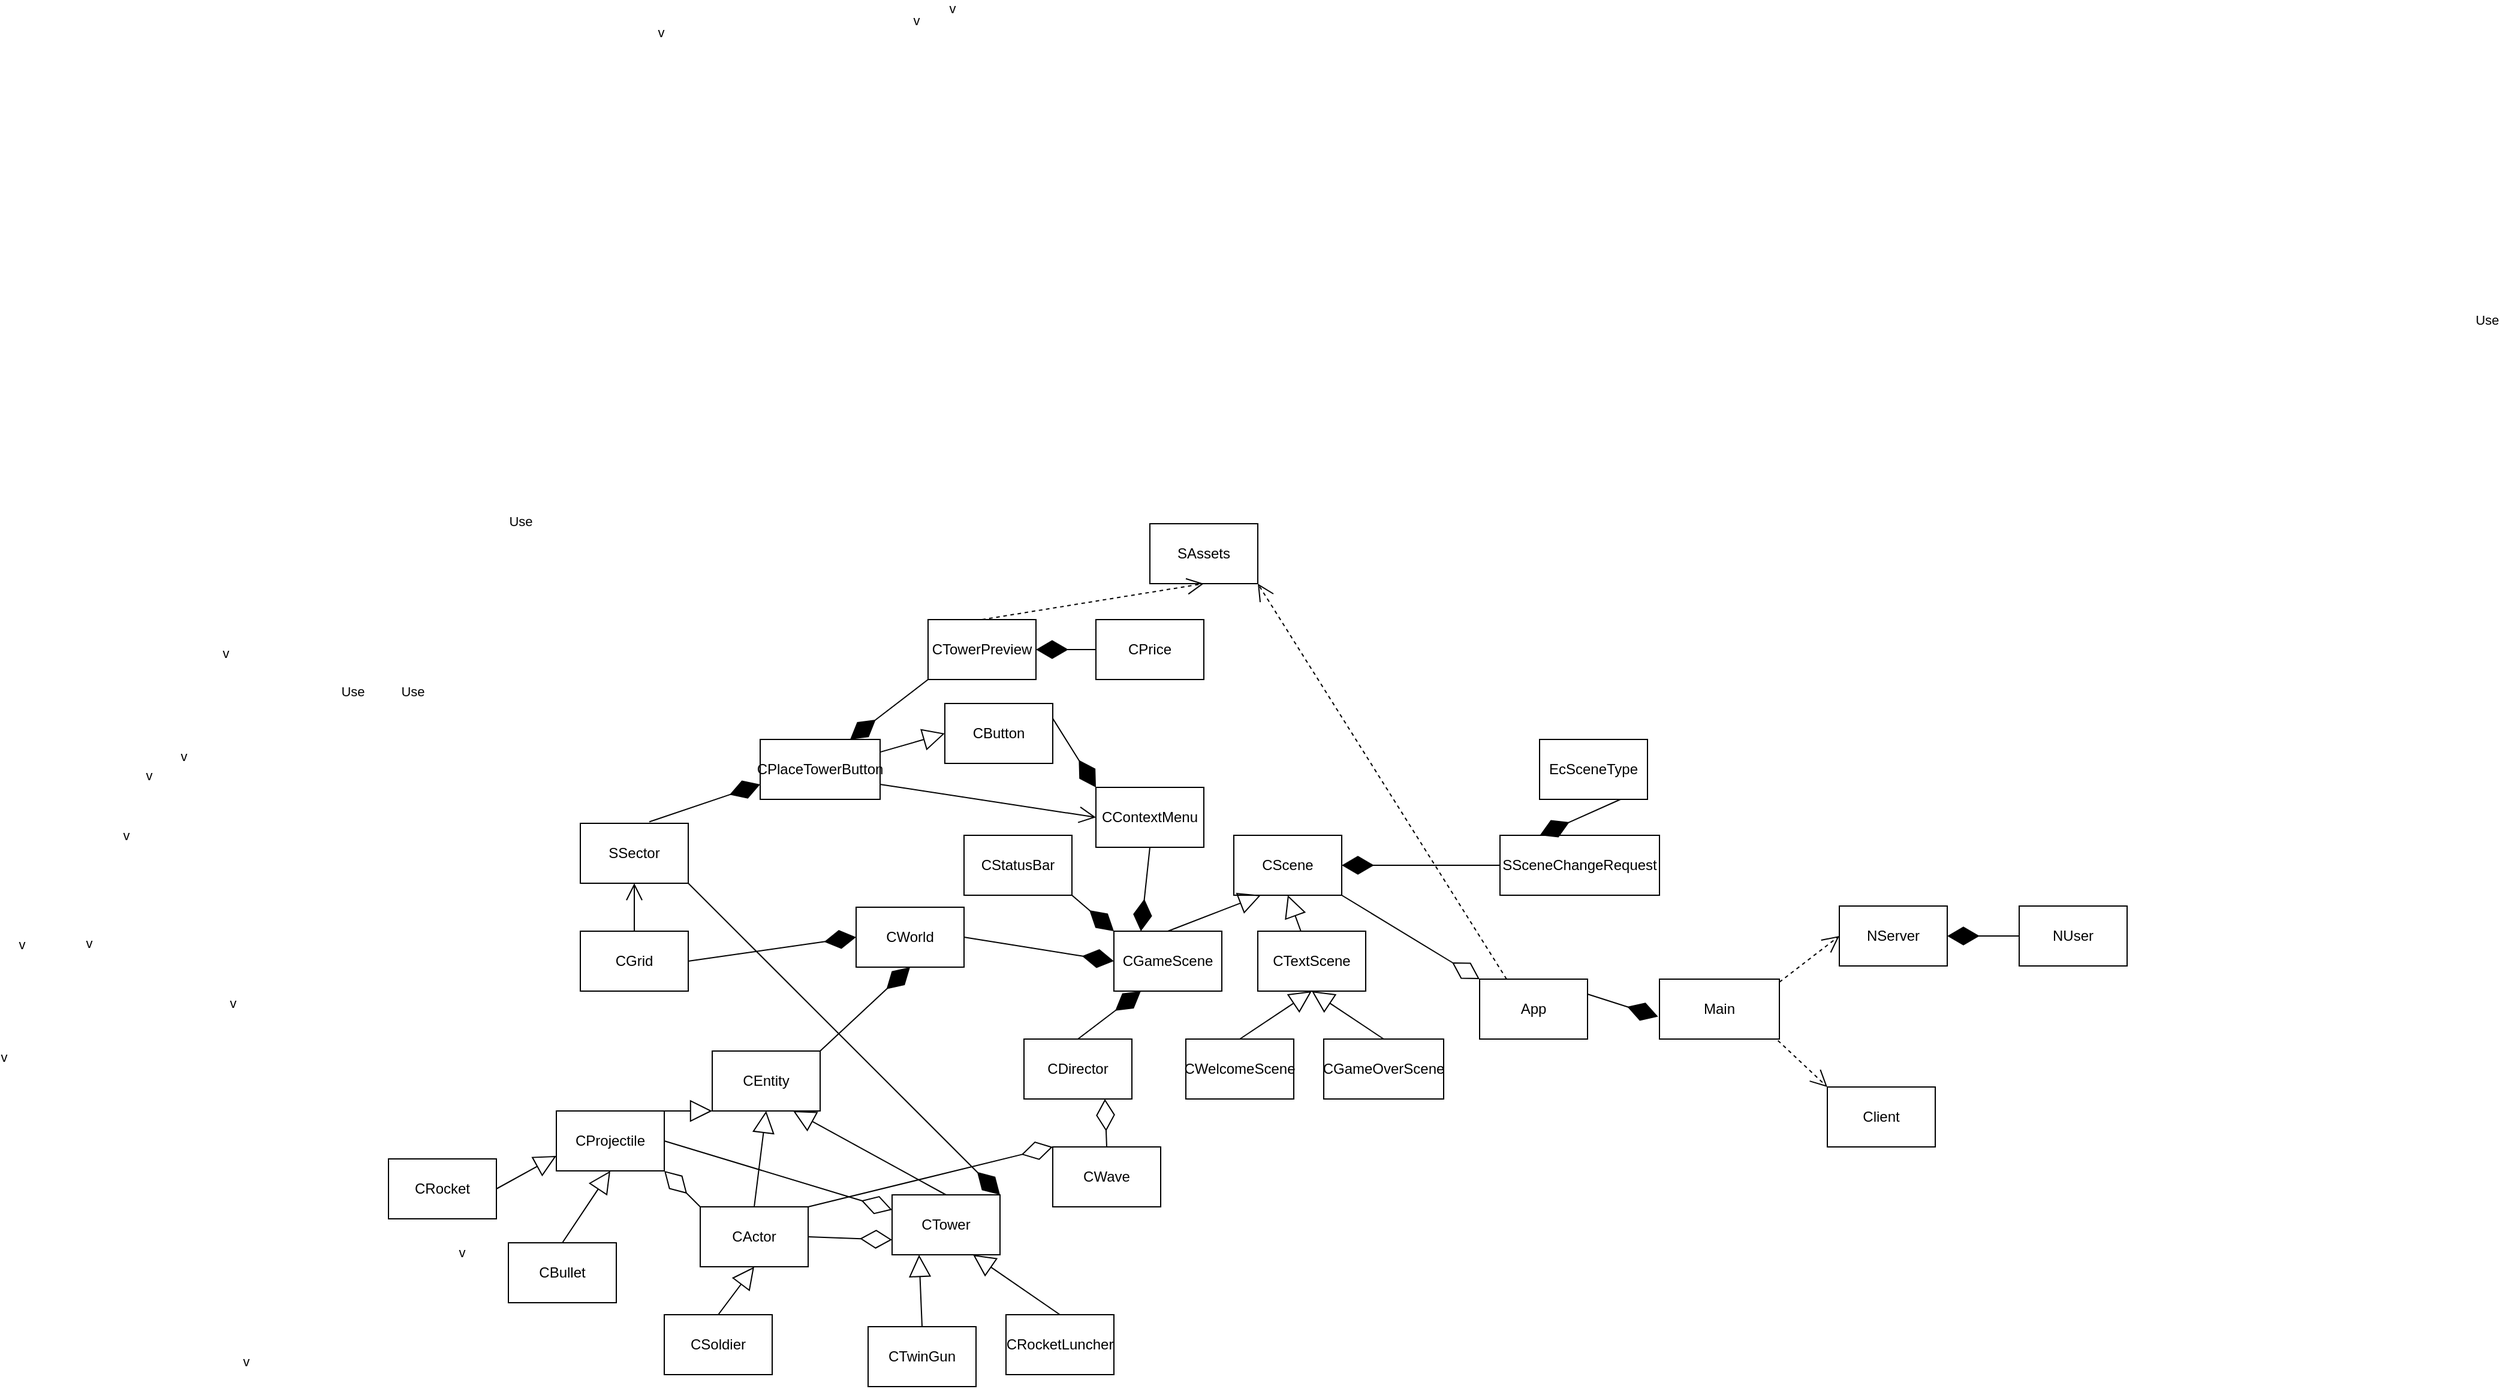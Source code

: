 <mxfile version="20.0.3" type="device"><diagram id="tBBNXYrWGHMx48l2aMMa" name="Page-1"><mxGraphModel dx="2258" dy="1862" grid="1" gridSize="10" guides="1" tooltips="1" connect="1" arrows="1" fold="1" page="1" pageScale="1" pageWidth="827" pageHeight="1169" math="0" shadow="0"><root><mxCell id="0"/><mxCell id="1" parent="0"/><mxCell id="cnyk5yecXKjkI2Rec77u-5" value="SAssets" style="rounded=0;whiteSpace=wrap;html=1;" parent="1" vertex="1"><mxGeometry x="495" y="170" width="90" height="50" as="geometry"/></mxCell><mxCell id="cnyk5yecXKjkI2Rec77u-9" value="CSoldier" style="rounded=0;whiteSpace=wrap;html=1;" parent="1" vertex="1"><mxGeometry x="90" y="830" width="90" height="50" as="geometry"/></mxCell><mxCell id="cnyk5yecXKjkI2Rec77u-14" value="Client" style="rounded=0;whiteSpace=wrap;html=1;" parent="1" vertex="1"><mxGeometry x="1060" y="640" width="90" height="50" as="geometry"/></mxCell><mxCell id="cnyk5yecXKjkI2Rec77u-15" value="NServer" style="rounded=0;whiteSpace=wrap;html=1;" parent="1" vertex="1"><mxGeometry x="1070" y="489" width="90" height="50" as="geometry"/></mxCell><mxCell id="cnyk5yecXKjkI2Rec77u-16" value="CBullet" style="rounded=0;whiteSpace=wrap;html=1;" parent="1" vertex="1"><mxGeometry x="-40" y="770" width="90" height="50" as="geometry"/></mxCell><mxCell id="cnyk5yecXKjkI2Rec77u-17" value="CProjectile" style="rounded=0;whiteSpace=wrap;html=1;" parent="1" vertex="1"><mxGeometry y="660" width="90" height="50" as="geometry"/></mxCell><mxCell id="cnyk5yecXKjkI2Rec77u-18" value="CTwinGun" style="rounded=0;whiteSpace=wrap;html=1;" parent="1" vertex="1"><mxGeometry x="260" y="840" width="90" height="50" as="geometry"/></mxCell><mxCell id="cnyk5yecXKjkI2Rec77u-19" value="NUser" style="rounded=0;whiteSpace=wrap;html=1;" parent="1" vertex="1"><mxGeometry x="1220" y="489" width="90" height="50" as="geometry"/></mxCell><mxCell id="cnyk5yecXKjkI2Rec77u-20" value="CActor" style="rounded=0;whiteSpace=wrap;html=1;" parent="1" vertex="1"><mxGeometry x="120" y="740" width="90" height="50" as="geometry"/></mxCell><mxCell id="cnyk5yecXKjkI2Rec77u-21" value="CRocketLuncher" style="rounded=0;whiteSpace=wrap;html=1;" parent="1" vertex="1"><mxGeometry x="375" y="830" width="90" height="50" as="geometry"/></mxCell><mxCell id="cnyk5yecXKjkI2Rec77u-22" value="CTower" style="rounded=0;whiteSpace=wrap;html=1;" parent="1" vertex="1"><mxGeometry x="280" y="730" width="90" height="50" as="geometry"/></mxCell><mxCell id="cnyk5yecXKjkI2Rec77u-24" value="CEntity" style="rounded=0;whiteSpace=wrap;html=1;" parent="1" vertex="1"><mxGeometry x="130" y="610" width="90" height="50" as="geometry"/></mxCell><mxCell id="cnyk5yecXKjkI2Rec77u-25" value="CGameOverScene" style="rounded=0;whiteSpace=wrap;html=1;" parent="1" vertex="1"><mxGeometry x="640" y="600" width="100" height="50" as="geometry"/></mxCell><mxCell id="cnyk5yecXKjkI2Rec77u-26" value="CScene" style="rounded=0;whiteSpace=wrap;html=1;" parent="1" vertex="1"><mxGeometry x="565" y="430" width="90" height="50" as="geometry"/></mxCell><mxCell id="cnyk5yecXKjkI2Rec77u-27" value="SSceneChangeRequest" style="rounded=0;whiteSpace=wrap;html=1;" parent="1" vertex="1"><mxGeometry x="787" y="430" width="133" height="50" as="geometry"/></mxCell><mxCell id="cnyk5yecXKjkI2Rec77u-28" value="EcSceneType" style="rounded=0;whiteSpace=wrap;html=1;" parent="1" vertex="1"><mxGeometry x="820" y="350" width="90" height="50" as="geometry"/></mxCell><mxCell id="cnyk5yecXKjkI2Rec77u-29" value="CTextScene" style="rounded=0;whiteSpace=wrap;html=1;" parent="1" vertex="1"><mxGeometry x="585" y="510" width="90" height="50" as="geometry"/></mxCell><mxCell id="cnyk5yecXKjkI2Rec77u-30" value="CGameScene" style="rounded=0;whiteSpace=wrap;html=1;" parent="1" vertex="1"><mxGeometry x="465" y="510" width="90" height="50" as="geometry"/></mxCell><mxCell id="cnyk5yecXKjkI2Rec77u-31" value="CWelcomeScene" style="rounded=0;whiteSpace=wrap;html=1;" parent="1" vertex="1"><mxGeometry x="525" y="600" width="90" height="50" as="geometry"/></mxCell><mxCell id="cnyk5yecXKjkI2Rec77u-32" value="CButton" style="rounded=0;whiteSpace=wrap;html=1;" parent="1" vertex="1"><mxGeometry x="324" y="320" width="90" height="50" as="geometry"/></mxCell><mxCell id="cnyk5yecXKjkI2Rec77u-33" value="CContextMenu" style="rounded=0;whiteSpace=wrap;html=1;" parent="1" vertex="1"><mxGeometry x="450" y="390" width="90" height="50" as="geometry"/></mxCell><mxCell id="cnyk5yecXKjkI2Rec77u-34" value="CPlaceTowerButton" style="rounded=0;whiteSpace=wrap;html=1;" parent="1" vertex="1"><mxGeometry x="170" y="350" width="100" height="50" as="geometry"/></mxCell><mxCell id="cnyk5yecXKjkI2Rec77u-35" value="CPrice" style="rounded=0;whiteSpace=wrap;html=1;" parent="1" vertex="1"><mxGeometry x="450" y="250" width="90" height="50" as="geometry"/></mxCell><mxCell id="cnyk5yecXKjkI2Rec77u-36" value="CStatusBar" style="rounded=0;whiteSpace=wrap;html=1;" parent="1" vertex="1"><mxGeometry x="340" y="430" width="90" height="50" as="geometry"/></mxCell><mxCell id="cnyk5yecXKjkI2Rec77u-37" value="CTowerPreview" style="rounded=0;whiteSpace=wrap;html=1;" parent="1" vertex="1"><mxGeometry x="310" y="250" width="90" height="50" as="geometry"/></mxCell><mxCell id="cnyk5yecXKjkI2Rec77u-38" value="CDirector" style="rounded=0;whiteSpace=wrap;html=1;" parent="1" vertex="1"><mxGeometry x="390" y="600" width="90" height="50" as="geometry"/></mxCell><mxCell id="cnyk5yecXKjkI2Rec77u-39" value="CGrid" style="rounded=0;whiteSpace=wrap;html=1;" parent="1" vertex="1"><mxGeometry x="20" y="510" width="90" height="50" as="geometry"/></mxCell><mxCell id="cnyk5yecXKjkI2Rec77u-40" value="SSector" style="rounded=0;whiteSpace=wrap;html=1;" parent="1" vertex="1"><mxGeometry x="20" y="420" width="90" height="50" as="geometry"/></mxCell><mxCell id="cnyk5yecXKjkI2Rec77u-41" value="CWave" style="rounded=0;whiteSpace=wrap;html=1;" parent="1" vertex="1"><mxGeometry x="414" y="690" width="90" height="50" as="geometry"/></mxCell><mxCell id="cnyk5yecXKjkI2Rec77u-42" value="CWorld" style="rounded=0;whiteSpace=wrap;html=1;" parent="1" vertex="1"><mxGeometry x="250" y="490" width="90" height="50" as="geometry"/></mxCell><mxCell id="cnyk5yecXKjkI2Rec77u-43" value="App" style="rounded=0;whiteSpace=wrap;html=1;" parent="1" vertex="1"><mxGeometry x="770" y="550" width="90" height="50" as="geometry"/></mxCell><mxCell id="cnyk5yecXKjkI2Rec77u-48" value="v" style="endArrow=block;endSize=16;endFill=0;html=1;rounded=0;exitX=0.5;exitY=0;exitDx=0;exitDy=0;" parent="1" source="cnyk5yecXKjkI2Rec77u-17" edge="1"><mxGeometry x="-1" y="328" width="160" relative="1" as="geometry"><mxPoint x="40" y="780" as="sourcePoint"/><mxPoint x="130" y="660" as="targetPoint"/><mxPoint x="-315" y="238" as="offset"/></mxGeometry></mxCell><mxCell id="cnyk5yecXKjkI2Rec77u-49" value="v" style="endArrow=block;endSize=16;endFill=0;html=1;rounded=0;entryX=0.5;entryY=1;entryDx=0;entryDy=0;exitX=0.5;exitY=0;exitDx=0;exitDy=0;" parent="1" source="cnyk5yecXKjkI2Rec77u-20" target="cnyk5yecXKjkI2Rec77u-24" edge="1"><mxGeometry x="1" y="582" width="160" relative="1" as="geometry"><mxPoint x="65" y="700" as="sourcePoint"/><mxPoint x="162.5" y="670" as="targetPoint"/><mxPoint x="13" y="-68" as="offset"/></mxGeometry></mxCell><mxCell id="cnyk5yecXKjkI2Rec77u-50" value="v" style="endArrow=block;endSize=16;endFill=0;html=1;rounded=0;entryX=0.75;entryY=1;entryDx=0;entryDy=0;exitX=0.5;exitY=0;exitDx=0;exitDy=0;" parent="1" source="cnyk5yecXKjkI2Rec77u-22" target="cnyk5yecXKjkI2Rec77u-24" edge="1"><mxGeometry x="1" y="641" width="160" relative="1" as="geometry"><mxPoint x="185" y="700" as="sourcePoint"/><mxPoint x="185" y="670" as="targetPoint"/><mxPoint x="-335" y="-701" as="offset"/><Array as="points"/></mxGeometry></mxCell><mxCell id="cnyk5yecXKjkI2Rec77u-51" value="v" style="endArrow=block;endSize=16;endFill=0;html=1;rounded=0;entryX=0.75;entryY=1;entryDx=0;entryDy=0;exitX=0.5;exitY=0;exitDx=0;exitDy=0;" parent="1" source="cnyk5yecXKjkI2Rec77u-21" target="cnyk5yecXKjkI2Rec77u-22" edge="1"><mxGeometry x="1" y="694" width="160" relative="1" as="geometry"><mxPoint x="315.0" y="700" as="sourcePoint"/><mxPoint x="207.5" y="670" as="targetPoint"/><mxPoint x="-33" y="-573" as="offset"/><Array as="points"/></mxGeometry></mxCell><mxCell id="cnyk5yecXKjkI2Rec77u-52" value="v" style="endArrow=block;endSize=16;endFill=0;html=1;rounded=0;entryX=0.25;entryY=1;entryDx=0;entryDy=0;exitX=0.5;exitY=0;exitDx=0;exitDy=0;" parent="1" source="cnyk5yecXKjkI2Rec77u-18" target="cnyk5yecXKjkI2Rec77u-22" edge="1"><mxGeometry x="-1" y="558" width="160" relative="1" as="geometry"><mxPoint x="375" y="780" as="sourcePoint"/><mxPoint x="337.5" y="750" as="targetPoint"/><mxPoint x="-6" y="6" as="offset"/><Array as="points"/></mxGeometry></mxCell><mxCell id="cnyk5yecXKjkI2Rec77u-53" value="v" style="endArrow=block;endSize=16;endFill=0;html=1;rounded=0;entryX=0.5;entryY=1;entryDx=0;entryDy=0;exitX=0.5;exitY=0;exitDx=0;exitDy=0;" parent="1" source="cnyk5yecXKjkI2Rec77u-9" target="cnyk5yecXKjkI2Rec77u-20" edge="1"><mxGeometry x="-1" y="565" width="160" relative="1" as="geometry"><mxPoint x="255.0" y="780" as="sourcePoint"/><mxPoint x="292.5" y="750" as="targetPoint"/><mxPoint x="-144" y="124" as="offset"/><Array as="points"/></mxGeometry></mxCell><mxCell id="cnyk5yecXKjkI2Rec77u-54" value="v" style="endArrow=block;endSize=16;endFill=0;html=1;rounded=0;entryX=0.5;entryY=1;entryDx=0;entryDy=0;exitX=0.5;exitY=0;exitDx=0;exitDy=0;" parent="1" source="cnyk5yecXKjkI2Rec77u-16" target="cnyk5yecXKjkI2Rec77u-17" edge="1"><mxGeometry x="1" y="228" width="160" relative="1" as="geometry"><mxPoint x="135" y="780" as="sourcePoint"/><mxPoint x="185" y="750" as="targetPoint"/><mxPoint x="-166" y="-220" as="offset"/><Array as="points"/></mxGeometry></mxCell><mxCell id="cnyk5yecXKjkI2Rec77u-57" value="v" style="endArrow=block;endSize=16;endFill=0;html=1;rounded=0;entryX=0.5;entryY=1;entryDx=0;entryDy=0;exitX=0.5;exitY=0;exitDx=0;exitDy=0;" parent="1" source="cnyk5yecXKjkI2Rec77u-25" target="cnyk5yecXKjkI2Rec77u-29" edge="1"><mxGeometry x="1" y="998" width="160" relative="1" as="geometry"><mxPoint x="360" y="610.0" as="sourcePoint"/><mxPoint x="322.5" y="580.0" as="targetPoint"/><mxPoint x="-436" y="-960" as="offset"/><Array as="points"/></mxGeometry></mxCell><mxCell id="cnyk5yecXKjkI2Rec77u-58" value="v" style="endArrow=block;endSize=16;endFill=0;html=1;rounded=0;entryX=0.5;entryY=1;entryDx=0;entryDy=0;" parent="1" source="cnyk5yecXKjkI2Rec77u-29" target="cnyk5yecXKjkI2Rec77u-26" edge="1"><mxGeometry x="1" y="955" width="160" relative="1" as="geometry"><mxPoint x="705" y="610.0" as="sourcePoint"/><mxPoint x="640" y="570.0" as="targetPoint"/><mxPoint x="-52" y="-426" as="offset"/><Array as="points"/></mxGeometry></mxCell><mxCell id="cnyk5yecXKjkI2Rec77u-59" value="v" style="endArrow=block;endSize=16;endFill=0;html=1;rounded=0;entryX=0.5;entryY=1;entryDx=0;entryDy=0;exitX=0.5;exitY=0;exitDx=0;exitDy=0;" parent="1" source="cnyk5yecXKjkI2Rec77u-31" target="cnyk5yecXKjkI2Rec77u-29" edge="1"><mxGeometry x="1" y="875" width="160" relative="1" as="geometry"><mxPoint x="715" y="620.0" as="sourcePoint"/><mxPoint x="650" y="580.0" as="targetPoint"/><mxPoint x="155" y="-82" as="offset"/><Array as="points"/></mxGeometry></mxCell><mxCell id="cnyk5yecXKjkI2Rec77u-60" value="v" style="endArrow=block;endSize=16;endFill=0;html=1;rounded=0;entryX=0.25;entryY=1;entryDx=0;entryDy=0;exitX=0.5;exitY=0;exitDx=0;exitDy=0;" parent="1" source="cnyk5yecXKjkI2Rec77u-30" target="cnyk5yecXKjkI2Rec77u-26" edge="1"><mxGeometry x="1" y="784" width="160" relative="1" as="geometry"><mxPoint x="725" y="630.0" as="sourcePoint"/><mxPoint x="660" y="590.0" as="targetPoint"/><mxPoint x="26" y="-9" as="offset"/><Array as="points"/></mxGeometry></mxCell><mxCell id="cnyk5yecXKjkI2Rec77u-61" value="v" style="endArrow=block;endSize=16;endFill=0;html=1;rounded=0;entryX=0;entryY=0.5;entryDx=0;entryDy=0;" parent="1" source="cnyk5yecXKjkI2Rec77u-34" target="cnyk5yecXKjkI2Rec77u-32" edge="1"><mxGeometry x="-1" y="625" width="160" relative="1" as="geometry"><mxPoint x="65" y="700" as="sourcePoint"/><mxPoint x="162.5" y="670" as="targetPoint"/><mxPoint x="-10" as="offset"/></mxGeometry></mxCell><mxCell id="cnyk5yecXKjkI2Rec77u-73" value="" style="endArrow=diamondThin;endFill=1;endSize=24;html=1;rounded=0;entryX=0.5;entryY=1;entryDx=0;entryDy=0;exitX=1;exitY=0;exitDx=0;exitDy=0;" parent="1" source="cnyk5yecXKjkI2Rec77u-24" target="cnyk5yecXKjkI2Rec77u-42" edge="1"><mxGeometry width="160" relative="1" as="geometry"><mxPoint x="337.5" y="700" as="sourcePoint"/><mxPoint x="337.5" y="570" as="targetPoint"/></mxGeometry></mxCell><mxCell id="cnyk5yecXKjkI2Rec77u-75" value="" style="endArrow=diamondThin;endFill=1;endSize=24;html=1;rounded=0;entryX=0;entryY=0.5;entryDx=0;entryDy=0;exitX=1;exitY=0.5;exitDx=0;exitDy=0;" parent="1" source="cnyk5yecXKjkI2Rec77u-39" target="cnyk5yecXKjkI2Rec77u-42" edge="1"><mxGeometry width="160" relative="1" as="geometry"><mxPoint x="230" y="700" as="sourcePoint"/><mxPoint x="315" y="570" as="targetPoint"/></mxGeometry></mxCell><mxCell id="cnyk5yecXKjkI2Rec77u-78" value="" style="endArrow=diamondThin;endFill=1;endSize=24;html=1;rounded=0;exitX=1;exitY=0.5;exitDx=0;exitDy=0;entryX=0;entryY=0.5;entryDx=0;entryDy=0;" parent="1" source="cnyk5yecXKjkI2Rec77u-42" target="cnyk5yecXKjkI2Rec77u-30" edge="1"><mxGeometry width="160" relative="1" as="geometry"><mxPoint x="337.5" y="700" as="sourcePoint"/><mxPoint x="460" y="530" as="targetPoint"/></mxGeometry></mxCell><mxCell id="cnyk5yecXKjkI2Rec77u-79" value="" style="endArrow=diamondThin;endFill=1;endSize=24;html=1;rounded=0;exitX=1;exitY=1;exitDx=0;exitDy=0;entryX=0;entryY=0;entryDx=0;entryDy=0;" parent="1" source="cnyk5yecXKjkI2Rec77u-36" target="cnyk5yecXKjkI2Rec77u-30" edge="1"><mxGeometry width="160" relative="1" as="geometry"><mxPoint x="360" y="545" as="sourcePoint"/><mxPoint x="475" y="545" as="targetPoint"/></mxGeometry></mxCell><mxCell id="cnyk5yecXKjkI2Rec77u-80" value="" style="endArrow=diamondThin;endFill=1;endSize=24;html=1;rounded=0;exitX=0.5;exitY=1;exitDx=0;exitDy=0;entryX=0.25;entryY=0;entryDx=0;entryDy=0;" parent="1" source="cnyk5yecXKjkI2Rec77u-33" target="cnyk5yecXKjkI2Rec77u-30" edge="1"><mxGeometry width="160" relative="1" as="geometry"><mxPoint x="410" y="490" as="sourcePoint"/><mxPoint x="475" y="520" as="targetPoint"/></mxGeometry></mxCell><mxCell id="cnyk5yecXKjkI2Rec77u-81" value="" style="endArrow=diamondThin;endFill=1;endSize=24;html=1;rounded=0;exitX=0.5;exitY=0;exitDx=0;exitDy=0;entryX=0.25;entryY=1;entryDx=0;entryDy=0;" parent="1" source="cnyk5yecXKjkI2Rec77u-38" target="cnyk5yecXKjkI2Rec77u-30" edge="1"><mxGeometry width="160" relative="1" as="geometry"><mxPoint x="360" y="545" as="sourcePoint"/><mxPoint x="475" y="545" as="targetPoint"/></mxGeometry></mxCell><mxCell id="cnyk5yecXKjkI2Rec77u-82" value="" style="endArrow=diamondThin;endFill=1;endSize=24;html=1;rounded=0;exitX=0;exitY=0.5;exitDx=0;exitDy=0;entryX=1;entryY=0.5;entryDx=0;entryDy=0;" parent="1" source="cnyk5yecXKjkI2Rec77u-27" target="cnyk5yecXKjkI2Rec77u-26" edge="1"><mxGeometry width="160" relative="1" as="geometry"><mxPoint x="675" y="420" as="sourcePoint"/><mxPoint x="687.5" y="490" as="targetPoint"/></mxGeometry></mxCell><mxCell id="cnyk5yecXKjkI2Rec77u-83" value="" style="endArrow=diamondThin;endFill=0;endSize=24;html=1;rounded=0;entryX=0;entryY=0;entryDx=0;entryDy=0;exitX=1;exitY=1;exitDx=0;exitDy=0;" parent="1" source="cnyk5yecXKjkI2Rec77u-26" target="cnyk5yecXKjkI2Rec77u-43" edge="1"><mxGeometry width="160" relative="1" as="geometry"><mxPoint x="700" y="530" as="sourcePoint"/><mxPoint x="640" y="430" as="targetPoint"/></mxGeometry></mxCell><mxCell id="cnyk5yecXKjkI2Rec77u-84" value="" style="endArrow=diamondThin;endFill=0;endSize=24;html=1;rounded=0;exitX=1;exitY=0;exitDx=0;exitDy=0;entryX=0;entryY=0;entryDx=0;entryDy=0;" parent="1" source="cnyk5yecXKjkI2Rec77u-20" target="cnyk5yecXKjkI2Rec77u-41" edge="1"><mxGeometry width="160" relative="1" as="geometry"><mxPoint x="480" y="680" as="sourcePoint"/><mxPoint x="420" y="690" as="targetPoint"/><Array as="points"/></mxGeometry></mxCell><mxCell id="cnyk5yecXKjkI2Rec77u-86" value="" style="endArrow=diamondThin;endFill=1;endSize=24;html=1;rounded=0;exitX=0;exitY=0.5;exitDx=0;exitDy=0;entryX=1;entryY=0.5;entryDx=0;entryDy=0;" parent="1" source="cnyk5yecXKjkI2Rec77u-35" target="cnyk5yecXKjkI2Rec77u-37" edge="1"><mxGeometry width="160" relative="1" as="geometry"><mxPoint x="747.0" y="465" as="sourcePoint"/><mxPoint x="665" y="465" as="targetPoint"/></mxGeometry></mxCell><mxCell id="cnyk5yecXKjkI2Rec77u-89" value="Use" style="endArrow=open;endSize=12;dashed=1;html=1;rounded=0;entryX=0.5;entryY=1;entryDx=0;entryDy=0;exitX=0.5;exitY=0;exitDx=0;exitDy=0;" parent="1" source="cnyk5yecXKjkI2Rec77u-37" target="cnyk5yecXKjkI2Rec77u-5" edge="1"><mxGeometry x="-1" y="661" width="160" relative="1" as="geometry"><mxPoint x="480" y="300" as="sourcePoint"/><mxPoint x="640" y="300" as="targetPoint"/><mxPoint x="-279" y="570" as="offset"/></mxGeometry></mxCell><mxCell id="cnyk5yecXKjkI2Rec77u-90" value="" style="endArrow=diamondThin;endFill=0;endSize=24;html=1;rounded=0;entryX=0.75;entryY=1;entryDx=0;entryDy=0;exitX=0.5;exitY=0;exitDx=0;exitDy=0;" parent="1" source="cnyk5yecXKjkI2Rec77u-41" target="cnyk5yecXKjkI2Rec77u-38" edge="1"><mxGeometry width="160" relative="1" as="geometry"><mxPoint x="514" y="712.5" as="sourcePoint"/><mxPoint x="575" y="712.5" as="targetPoint"/></mxGeometry></mxCell><mxCell id="cnyk5yecXKjkI2Rec77u-92" value="" style="endArrow=open;endFill=1;endSize=12;html=1;rounded=0;exitX=0.5;exitY=0;exitDx=0;exitDy=0;entryX=0.5;entryY=1;entryDx=0;entryDy=0;" parent="1" source="cnyk5yecXKjkI2Rec77u-39" target="cnyk5yecXKjkI2Rec77u-40" edge="1"><mxGeometry width="160" relative="1" as="geometry"><mxPoint x="390" y="430" as="sourcePoint"/><mxPoint x="550" y="430" as="targetPoint"/></mxGeometry></mxCell><mxCell id="cnyk5yecXKjkI2Rec77u-93" value="" style="endArrow=diamondThin;endFill=1;endSize=24;html=1;rounded=0;entryX=0.75;entryY=0;entryDx=0;entryDy=0;exitX=0;exitY=1;exitDx=0;exitDy=0;" parent="1" source="cnyk5yecXKjkI2Rec77u-37" target="cnyk5yecXKjkI2Rec77u-34" edge="1"><mxGeometry width="160" relative="1" as="geometry"><mxPoint x="390" y="430" as="sourcePoint"/><mxPoint x="550" y="430" as="targetPoint"/></mxGeometry></mxCell><mxCell id="cnyk5yecXKjkI2Rec77u-94" value="" style="endArrow=diamondThin;endFill=1;endSize=24;html=1;rounded=0;entryX=0;entryY=0.75;entryDx=0;entryDy=0;exitX=0.639;exitY=-0.025;exitDx=0;exitDy=0;exitPerimeter=0;" parent="1" source="cnyk5yecXKjkI2Rec77u-40" target="cnyk5yecXKjkI2Rec77u-34" edge="1"><mxGeometry width="160" relative="1" as="geometry"><mxPoint x="390" y="430" as="sourcePoint"/><mxPoint x="550" y="430" as="targetPoint"/></mxGeometry></mxCell><mxCell id="cnyk5yecXKjkI2Rec77u-95" value="" style="endArrow=diamondThin;endFill=1;endSize=24;html=1;rounded=0;entryX=1;entryY=0;entryDx=0;entryDy=0;exitX=1;exitY=1;exitDx=0;exitDy=0;" parent="1" source="cnyk5yecXKjkI2Rec77u-40" target="cnyk5yecXKjkI2Rec77u-22" edge="1"><mxGeometry width="160" relative="1" as="geometry"><mxPoint x="87.51" y="428.75" as="sourcePoint"/><mxPoint x="180" y="397.5" as="targetPoint"/></mxGeometry></mxCell><mxCell id="cnyk5yecXKjkI2Rec77u-96" value="" style="endArrow=diamondThin;endFill=0;endSize=24;html=1;rounded=0;exitX=1;exitY=0.5;exitDx=0;exitDy=0;entryX=0;entryY=0.75;entryDx=0;entryDy=0;" parent="1" source="cnyk5yecXKjkI2Rec77u-20" target="cnyk5yecXKjkI2Rec77u-22" edge="1"><mxGeometry width="160" relative="1" as="geometry"><mxPoint x="390" y="550" as="sourcePoint"/><mxPoint x="550" y="550" as="targetPoint"/></mxGeometry></mxCell><mxCell id="cnyk5yecXKjkI2Rec77u-98" value="" style="endArrow=diamondThin;endFill=0;endSize=24;html=1;rounded=0;entryX=1;entryY=1;entryDx=0;entryDy=0;exitX=0;exitY=0;exitDx=0;exitDy=0;" parent="1" source="cnyk5yecXKjkI2Rec77u-20" target="cnyk5yecXKjkI2Rec77u-17" edge="1"><mxGeometry width="160" relative="1" as="geometry"><mxPoint x="110" y="730" as="sourcePoint"/><mxPoint x="230" y="806.25" as="targetPoint"/></mxGeometry></mxCell><mxCell id="cnyk5yecXKjkI2Rec77u-99" value="" style="endArrow=diamondThin;endFill=0;endSize=24;html=1;rounded=0;exitX=1;exitY=0.5;exitDx=0;exitDy=0;entryX=0;entryY=0.25;entryDx=0;entryDy=0;" parent="1" source="cnyk5yecXKjkI2Rec77u-17" target="cnyk5yecXKjkI2Rec77u-22" edge="1"><mxGeometry width="160" relative="1" as="geometry"><mxPoint x="220" y="775" as="sourcePoint"/><mxPoint x="270" y="720" as="targetPoint"/></mxGeometry></mxCell><mxCell id="cnyk5yecXKjkI2Rec77u-100" value="" style="endArrow=diamondThin;endFill=1;endSize=24;html=1;rounded=0;entryX=0.25;entryY=0;entryDx=0;entryDy=0;exitX=0.75;exitY=1;exitDx=0;exitDy=0;" parent="1" source="cnyk5yecXKjkI2Rec77u-28" target="cnyk5yecXKjkI2Rec77u-27" edge="1"><mxGeometry width="160" relative="1" as="geometry"><mxPoint x="87.51" y="428.75" as="sourcePoint"/><mxPoint x="180" y="397.5" as="targetPoint"/></mxGeometry></mxCell><mxCell id="cnyk5yecXKjkI2Rec77u-101" value="" style="endArrow=diamondThin;endFill=1;endSize=24;html=1;rounded=0;exitX=0;exitY=0.5;exitDx=0;exitDy=0;entryX=1;entryY=0.5;entryDx=0;entryDy=0;" parent="1" source="cnyk5yecXKjkI2Rec77u-19" target="cnyk5yecXKjkI2Rec77u-15" edge="1"><mxGeometry width="160" relative="1" as="geometry"><mxPoint x="867.0" y="474" as="sourcePoint"/><mxPoint x="785" y="474" as="targetPoint"/></mxGeometry></mxCell><mxCell id="cnyk5yecXKjkI2Rec77u-102" value="" style="verticalLabelPosition=bottom;verticalAlign=top;html=1;shape=mxgraph.basic.rect;fillColor2=none;strokeWidth=1;size=20;indent=5;" parent="1" vertex="1"><mxGeometry x="920" y="550" width="100" height="50" as="geometry"/></mxCell><mxCell id="cnyk5yecXKjkI2Rec77u-103" value="Main" style="text;html=1;strokeColor=none;fillColor=none;align=center;verticalAlign=middle;whiteSpace=wrap;rounded=0;" parent="1" vertex="1"><mxGeometry x="940" y="560" width="60" height="30" as="geometry"/></mxCell><mxCell id="cnyk5yecXKjkI2Rec77u-104" value="" style="endArrow=diamondThin;endFill=1;endSize=24;html=1;rounded=0;entryX=-0.012;entryY=0.625;entryDx=0;entryDy=0;entryPerimeter=0;exitX=1;exitY=0.25;exitDx=0;exitDy=0;" parent="1" source="cnyk5yecXKjkI2Rec77u-43" target="cnyk5yecXKjkI2Rec77u-102" edge="1"><mxGeometry width="160" relative="1" as="geometry"><mxPoint x="760" y="550" as="sourcePoint"/><mxPoint x="920" y="550" as="targetPoint"/></mxGeometry></mxCell><mxCell id="cnyk5yecXKjkI2Rec77u-106" value="Use" style="endArrow=open;endSize=12;dashed=1;html=1;rounded=0;exitX=0.988;exitY=1.025;exitDx=0;exitDy=0;entryX=0;entryY=0;entryDx=0;entryDy=0;exitPerimeter=0;" parent="1" source="cnyk5yecXKjkI2Rec77u-102" target="cnyk5yecXKjkI2Rec77u-14" edge="1"><mxGeometry x="-1" y="-1175" width="160" relative="1" as="geometry"><mxPoint x="370" y="767.5" as="sourcePoint"/><mxPoint x="460" y="815" as="targetPoint"/><mxPoint x="-334" y="-1147" as="offset"/></mxGeometry></mxCell><mxCell id="cnyk5yecXKjkI2Rec77u-107" value="Use" style="endArrow=open;endSize=12;dashed=1;html=1;rounded=0;exitX=1;exitY=0.05;exitDx=0;exitDy=0;entryX=0;entryY=0.5;entryDx=0;entryDy=0;exitPerimeter=0;" parent="1" source="cnyk5yecXKjkI2Rec77u-102" target="cnyk5yecXKjkI2Rec77u-15" edge="1"><mxGeometry x="1" y="746" width="160" relative="1" as="geometry"><mxPoint x="380" y="777.5" as="sourcePoint"/><mxPoint x="470" y="825" as="targetPoint"/><mxPoint x="995" y="77" as="offset"/></mxGeometry></mxCell><mxCell id="dGnpQI3LMO8YQJujjKlg-1" value="" style="endArrow=diamondThin;endFill=1;endSize=24;html=1;rounded=0;exitX=1;exitY=0.25;exitDx=0;exitDy=0;entryX=0;entryY=0;entryDx=0;entryDy=0;" parent="1" source="cnyk5yecXKjkI2Rec77u-32" target="cnyk5yecXKjkI2Rec77u-33" edge="1"><mxGeometry width="160" relative="1" as="geometry"><mxPoint x="340" y="510" as="sourcePoint"/><mxPoint x="500" y="510" as="targetPoint"/></mxGeometry></mxCell><mxCell id="dGnpQI3LMO8YQJujjKlg-2" value="Use" style="endArrow=open;endSize=12;dashed=1;html=1;rounded=0;exitX=0.25;exitY=0;exitDx=0;exitDy=0;entryX=1;entryY=1;entryDx=0;entryDy=0;" parent="1" source="cnyk5yecXKjkI2Rec77u-43" target="cnyk5yecXKjkI2Rec77u-5" edge="1"><mxGeometry x="1" y="760" width="160" relative="1" as="geometry"><mxPoint x="340" y="490" as="sourcePoint"/><mxPoint x="500" y="490" as="targetPoint"/><mxPoint x="-112" y="-314" as="offset"/></mxGeometry></mxCell><mxCell id="-Mg2qVQN7da_U37EZo5C-1" value="CRocket" style="rounded=0;whiteSpace=wrap;html=1;" parent="1" vertex="1"><mxGeometry x="-140" y="700" width="90" height="50" as="geometry"/></mxCell><mxCell id="-Mg2qVQN7da_U37EZo5C-2" value="v" style="endArrow=block;endSize=16;endFill=0;html=1;rounded=0;entryX=0;entryY=0.75;entryDx=0;entryDy=0;exitX=1;exitY=0.5;exitDx=0;exitDy=0;" parent="1" source="-Mg2qVQN7da_U37EZo5C-1" target="cnyk5yecXKjkI2Rec77u-17" edge="1"><mxGeometry x="1" y="228" width="160" relative="1" as="geometry"><mxPoint x="15" y="780" as="sourcePoint"/><mxPoint x="55" y="720" as="targetPoint"/><mxPoint x="-166" y="-220" as="offset"/><Array as="points"/></mxGeometry></mxCell><mxCell id="m52IKeLY7qHoG6LCySCH-1" value="" style="endArrow=open;endFill=1;endSize=12;html=1;rounded=0;exitX=1;exitY=0.75;exitDx=0;exitDy=0;entryX=0;entryY=0.5;entryDx=0;entryDy=0;" edge="1" parent="1" source="cnyk5yecXKjkI2Rec77u-34" target="cnyk5yecXKjkI2Rec77u-33"><mxGeometry width="160" relative="1" as="geometry"><mxPoint x="75" y="520" as="sourcePoint"/><mxPoint x="75" y="480" as="targetPoint"/></mxGeometry></mxCell></root></mxGraphModel></diagram></mxfile>